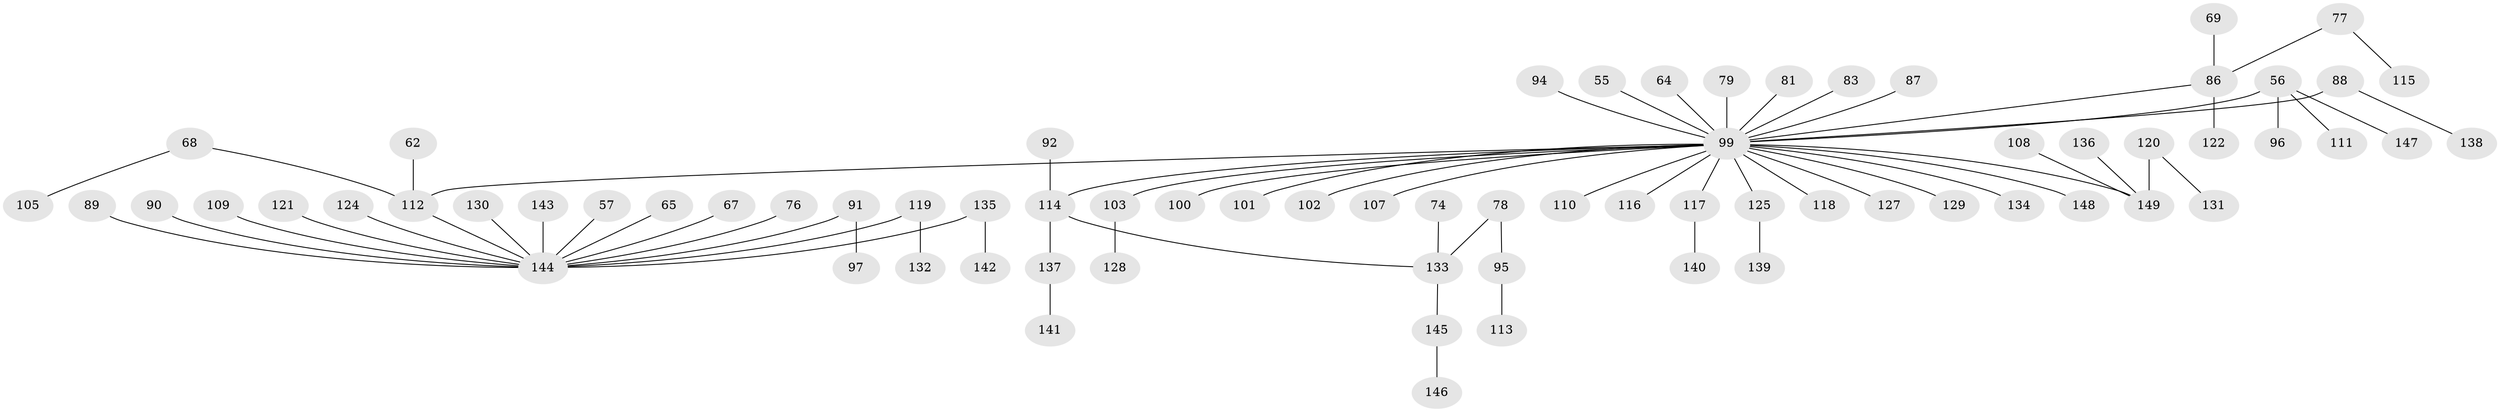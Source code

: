 // original degree distribution, {5: 0.026845637583892617, 4: 0.053691275167785234, 8: 0.013422818791946308, 2: 0.2684563758389262, 6: 0.020134228187919462, 3: 0.12751677852348994, 1: 0.4899328859060403}
// Generated by graph-tools (version 1.1) at 2025/52/03/09/25 04:52:35]
// undirected, 74 vertices, 73 edges
graph export_dot {
graph [start="1"]
  node [color=gray90,style=filled];
  55;
  56;
  57;
  62;
  64;
  65;
  67;
  68;
  69;
  74;
  76;
  77;
  78;
  79;
  81;
  83;
  86 [super="+36+30"];
  87;
  88;
  89;
  90;
  91;
  92;
  94;
  95;
  96;
  97;
  99 [super="+20+7+8+15+22+23+32+42+29+46+37+63+60+45+71+25+93+48+43+54"];
  100;
  101;
  102;
  103;
  105;
  107;
  108;
  109;
  110;
  111;
  112 [super="+59"];
  113;
  114 [super="+80"];
  115;
  116;
  117;
  118;
  119;
  120 [super="+104"];
  121;
  122;
  124;
  125;
  127;
  128;
  129;
  130;
  131;
  132;
  133 [super="+58"];
  134;
  135;
  136;
  137;
  138;
  139;
  140;
  141;
  142;
  143;
  144 [super="+1+3+50+31+49+34+126+61+47+52+72"];
  145 [super="+106"];
  146;
  147;
  148;
  149 [super="+98"];
  55 -- 99;
  56 -- 96;
  56 -- 111;
  56 -- 147;
  56 -- 99;
  57 -- 144;
  62 -- 112;
  64 -- 99;
  65 -- 144;
  67 -- 144;
  68 -- 105;
  68 -- 112;
  69 -- 86;
  74 -- 133;
  76 -- 144;
  77 -- 115;
  77 -- 86;
  78 -- 95;
  78 -- 133;
  79 -- 99;
  81 -- 99;
  83 -- 99;
  86 -- 122;
  86 -- 99;
  87 -- 99;
  88 -- 138;
  88 -- 99;
  89 -- 144;
  90 -- 144;
  91 -- 97;
  91 -- 144;
  92 -- 114;
  94 -- 99;
  95 -- 113;
  99 -- 102;
  99 -- 148;
  99 -- 125;
  99 -- 117;
  99 -- 118;
  99 -- 107;
  99 -- 134;
  99 -- 116;
  99 -- 103;
  99 -- 112;
  99 -- 129;
  99 -- 100;
  99 -- 114;
  99 -- 127;
  99 -- 149;
  99 -- 101;
  99 -- 110;
  103 -- 128;
  108 -- 149;
  109 -- 144;
  112 -- 144;
  114 -- 133;
  114 -- 137;
  117 -- 140;
  119 -- 132;
  119 -- 144;
  120 -- 131;
  120 -- 149;
  121 -- 144;
  124 -- 144;
  125 -- 139;
  130 -- 144;
  133 -- 145;
  135 -- 142;
  135 -- 144;
  136 -- 149;
  137 -- 141;
  143 -- 144;
  145 -- 146;
}
